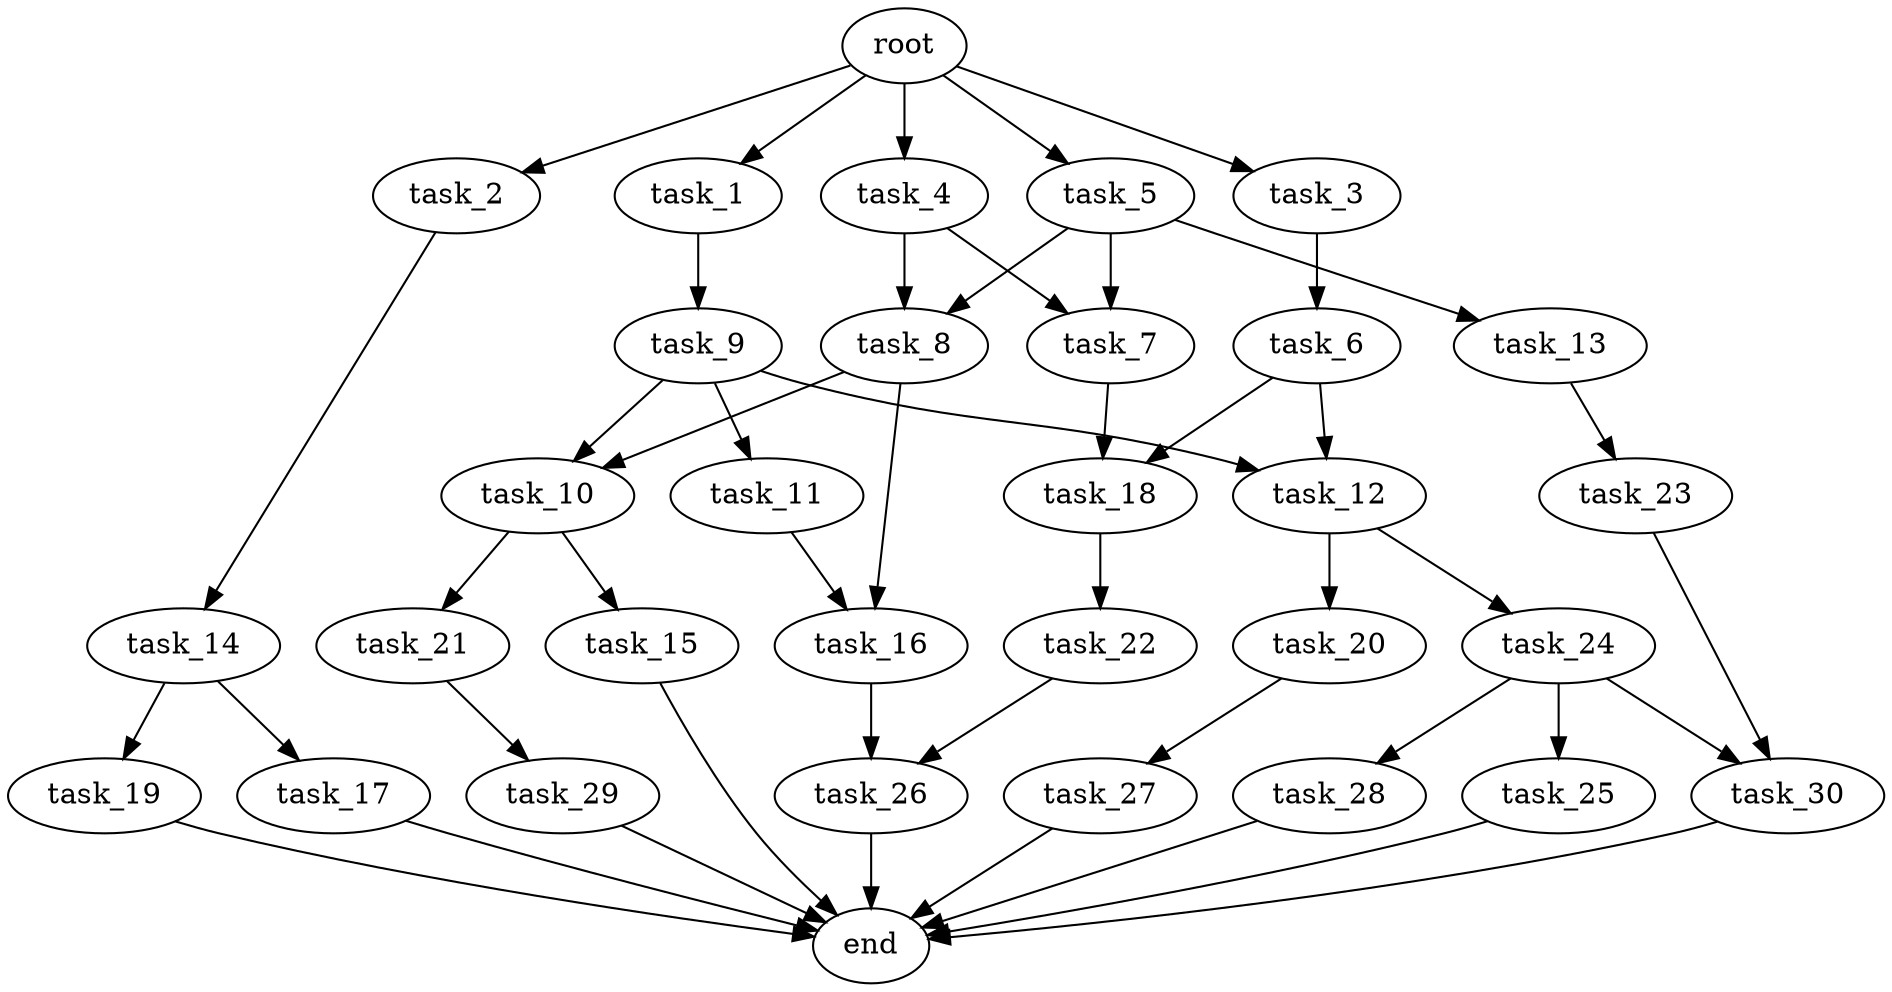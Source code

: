 digraph G {
  root [size="0.000000e+00"];
  task_1 [size="2.826714e+09"];
  task_2 [size="1.986531e+09"];
  task_3 [size="8.758764e+09"];
  task_4 [size="9.508377e+09"];
  task_5 [size="8.571711e+09"];
  task_6 [size="7.494710e+09"];
  task_7 [size="3.297391e+07"];
  task_8 [size="6.735454e+08"];
  task_9 [size="5.577814e+09"];
  task_10 [size="2.086261e+09"];
  task_11 [size="1.781972e+09"];
  task_12 [size="4.182175e+09"];
  task_13 [size="2.631475e+09"];
  task_14 [size="3.803522e+09"];
  task_15 [size="5.839406e+09"];
  task_16 [size="6.377509e+09"];
  task_17 [size="4.842846e+09"];
  task_18 [size="6.569753e+09"];
  task_19 [size="1.801463e+09"];
  task_20 [size="3.001706e+09"];
  task_21 [size="2.319701e+09"];
  task_22 [size="2.921867e+09"];
  task_23 [size="4.851114e+09"];
  task_24 [size="7.967665e+09"];
  task_25 [size="3.922708e+09"];
  task_26 [size="3.571922e+09"];
  task_27 [size="4.810110e+09"];
  task_28 [size="9.662358e+08"];
  task_29 [size="1.124562e+09"];
  task_30 [size="8.809071e+09"];
  end [size="0.000000e+00"];

  root -> task_1 [size="1.000000e-12"];
  root -> task_2 [size="1.000000e-12"];
  root -> task_3 [size="1.000000e-12"];
  root -> task_4 [size="1.000000e-12"];
  root -> task_5 [size="1.000000e-12"];
  task_1 -> task_9 [size="5.577814e+08"];
  task_2 -> task_14 [size="3.803522e+08"];
  task_3 -> task_6 [size="7.494710e+08"];
  task_4 -> task_7 [size="1.648695e+06"];
  task_4 -> task_8 [size="3.367727e+07"];
  task_5 -> task_7 [size="1.648695e+06"];
  task_5 -> task_8 [size="3.367727e+07"];
  task_5 -> task_13 [size="2.631475e+08"];
  task_6 -> task_12 [size="2.091088e+08"];
  task_6 -> task_18 [size="3.284876e+08"];
  task_7 -> task_18 [size="3.284876e+08"];
  task_8 -> task_10 [size="1.043131e+08"];
  task_8 -> task_16 [size="3.188754e+08"];
  task_9 -> task_10 [size="1.043131e+08"];
  task_9 -> task_11 [size="1.781972e+08"];
  task_9 -> task_12 [size="2.091088e+08"];
  task_10 -> task_15 [size="5.839406e+08"];
  task_10 -> task_21 [size="2.319701e+08"];
  task_11 -> task_16 [size="3.188754e+08"];
  task_12 -> task_20 [size="3.001706e+08"];
  task_12 -> task_24 [size="7.967665e+08"];
  task_13 -> task_23 [size="4.851114e+08"];
  task_14 -> task_17 [size="4.842846e+08"];
  task_14 -> task_19 [size="1.801463e+08"];
  task_15 -> end [size="1.000000e-12"];
  task_16 -> task_26 [size="1.785961e+08"];
  task_17 -> end [size="1.000000e-12"];
  task_18 -> task_22 [size="2.921867e+08"];
  task_19 -> end [size="1.000000e-12"];
  task_20 -> task_27 [size="4.810110e+08"];
  task_21 -> task_29 [size="1.124562e+08"];
  task_22 -> task_26 [size="1.785961e+08"];
  task_23 -> task_30 [size="4.404535e+08"];
  task_24 -> task_25 [size="3.922708e+08"];
  task_24 -> task_28 [size="9.662358e+07"];
  task_24 -> task_30 [size="4.404535e+08"];
  task_25 -> end [size="1.000000e-12"];
  task_26 -> end [size="1.000000e-12"];
  task_27 -> end [size="1.000000e-12"];
  task_28 -> end [size="1.000000e-12"];
  task_29 -> end [size="1.000000e-12"];
  task_30 -> end [size="1.000000e-12"];
}

